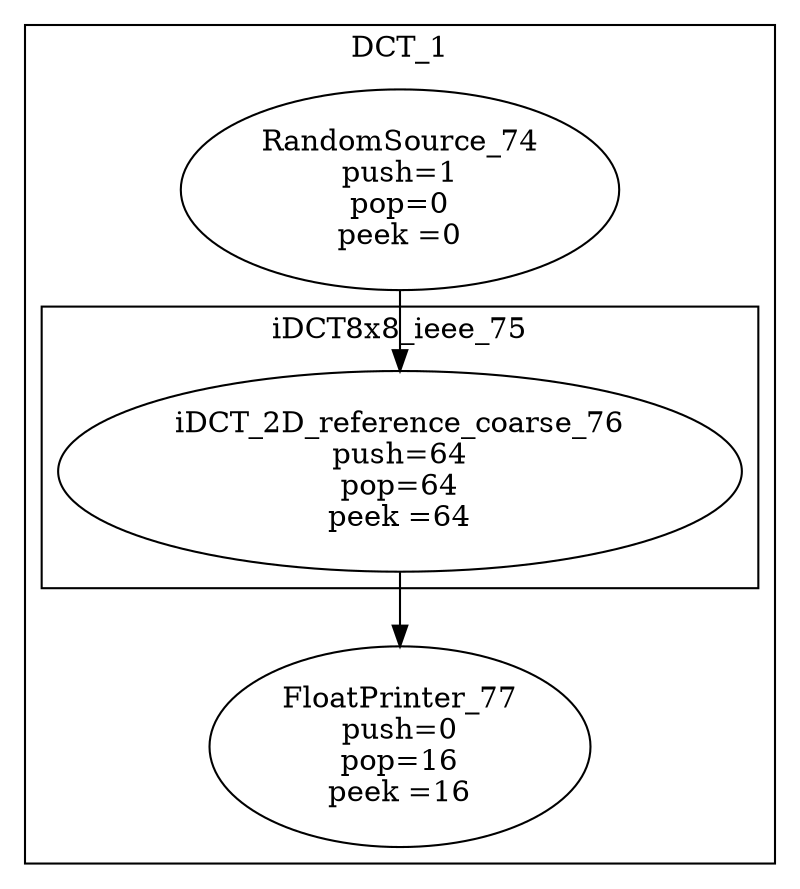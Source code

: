 digraph streamit {
subgraph cluster_node1 {
 label="DCT_1";
node2 [ label="RandomSource_74\npush=1\npop=0\npeek =0" ]
subgraph cluster_node3 {
 label="iDCT8x8_ieee_75";
node4 [ label="iDCT_2D_reference_coarse_76\npush=64\npop=64\npeek =64" ]
}
node2 -> node4
node5 [ label="FloatPrinter_77\npush=0\npop=16\npeek =16" ]
node4 -> node5
}
}

